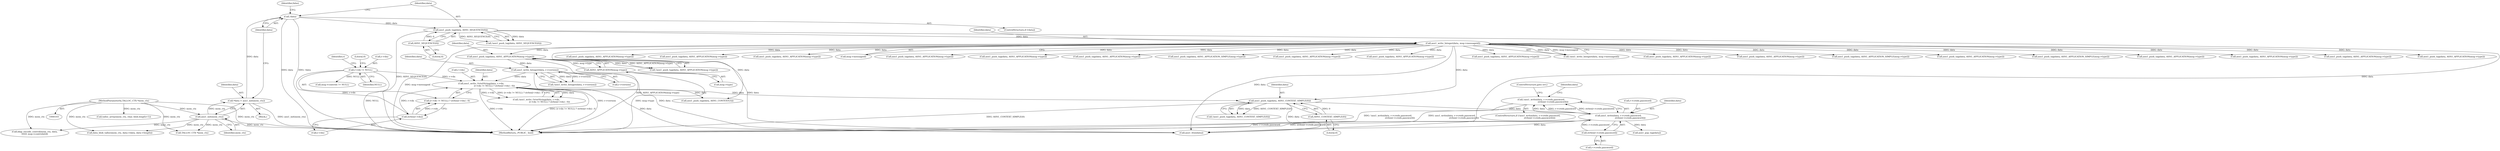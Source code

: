 digraph "0_samba_530d50a1abdcdf4d1775652d4c456c1274d83d8d@API" {
"1000201" [label="(Call,!asn1_write(data, r->creds.password,\n                                  strlen(r->creds.password)))"];
"1000202" [label="(Call,asn1_write(data, r->creds.password,\n                                  strlen(r->creds.password)))"];
"1000195" [label="(Call,asn1_push_tag(data, ASN1_CONTEXT_SIMPLE(0)))"];
"1000129" [label="(Call,asn1_write_Integer(data, msg->messageid))"];
"1000122" [label="(Call,asn1_push_tag(data, ASN1_SEQUENCE(0)))"];
"1000116" [label="(Call,!data)"];
"1000109" [label="(Call,*data = asn1_init(mem_ctx))"];
"1000111" [label="(Call,asn1_init(mem_ctx))"];
"1000106" [label="(MethodParameterIn,TALLOC_CTX *mem_ctx)"];
"1000124" [label="(Call,ASN1_SEQUENCE(0))"];
"1000170" [label="(Call,asn1_write_OctetString(data, r->dn,\n                                      (r->dn != NULL) ? strlen(r->dn) : 0))"];
"1000162" [label="(Call,asn1_write_Integer(data, r->version))"];
"1000153" [label="(Call,asn1_push_tag(data, ASN1_APPLICATION(msg->type)))"];
"1000155" [label="(Call,ASN1_APPLICATION(msg->type))"];
"1000181" [label="(Call,strlen(r->dn))"];
"1000176" [label="(Call,r->dn != NULL)"];
"1000197" [label="(Call,ASN1_CONTEXT_SIMPLE(0))"];
"1000209" [label="(Call,strlen(r->creds.password))"];
"1000506" [label="(Call,asn1_push_tag(data, ASN1_APPLICATION(msg->type)))"];
"1001414" [label="(Call,asn1_push_tag(data, ASN1_APPLICATION(msg->type)))"];
"1001611" [label="(Call,ldap_encode_control(mem_ctx, data,\n\t\t\t\t\t\t msg->controls[i]))"];
"1001233" [label="(Call,asn1_push_tag(data, ASN1_APPLICATION(msg->type)))"];
"1000119" [label="(Identifier,false)"];
"1001646" [label="(Call,data_blob_talloc(mem_ctx, data->data, data->length))"];
"1000171" [label="(Identifier,data)"];
"1001582" [label="(Call,msg->controls != NULL)"];
"1000112" [label="(Identifier,mem_ctx)"];
"1000198" [label="(Literal,0)"];
"1000215" [label="(ControlStructure,goto err;)"];
"1000154" [label="(Identifier,data)"];
"1001496" [label="(Call,asn1_push_tag(data, ASN1_APPLICATION(msg->type)))"];
"1000131" [label="(Call,msg->messageid)"];
"1000309" [label="(Call,asn1_push_tag(data, ASN1_APPLICATION(msg->type)))"];
"1000219" [label="(Identifier,data)"];
"1000125" [label="(Literal,0)"];
"1000871" [label="(Call,asn1_push_tag(data, ASN1_APPLICATION(msg->type)))"];
"1000185" [label="(Literal,0)"];
"1000107" [label="(Block,)"];
"1000204" [label="(Call,r->creds.password)"];
"1000172" [label="(Call,r->dn)"];
"1000676" [label="(Call,asn1_push_tag(data, ASN1_APPLICATION(msg->type)))"];
"1000161" [label="(Call,!asn1_write_Integer(data, r->version))"];
"1000155" [label="(Call,ASN1_APPLICATION(msg->type))"];
"1000353" [label="(Call,asn1_push_tag(data, ASN1_APPLICATION_SIMPLE(msg->type)))"];
"1000162" [label="(Call,asn1_write_Integer(data, r->version))"];
"1001376" [label="(Call,asn1_push_tag(data, ASN1_APPLICATION(msg->type)))"];
"1000201" [label="(Call,!asn1_write(data, r->creds.password,\n                                  strlen(r->creds.password)))"];
"1001310" [label="(Call,asn1_push_tag(data, ASN1_APPLICATION(msg->type)))"];
"1000170" [label="(Call,asn1_write_OctetString(data, r->dn,\n                                      (r->dn != NULL) ? strlen(r->dn) : 0))"];
"1000109" [label="(Call,*data = asn1_init(mem_ctx))"];
"1000110" [label="(Identifier,data)"];
"1000163" [label="(Identifier,data)"];
"1000181" [label="(Call,strlen(r->dn))"];
"1000182" [label="(Call,r->dn)"];
"1000123" [label="(Identifier,data)"];
"1000210" [label="(Call,r->creds.password)"];
"1001114" [label="(Call,asn1_push_tag(data, ASN1_APPLICATION(msg->type)))"];
"1000128" [label="(Call,!asn1_write_Integer(data, msg->messageid))"];
"1000195" [label="(Call,asn1_push_tag(data, ASN1_CONTEXT_SIMPLE(0)))"];
"1000379" [label="(Call,asn1_push_tag(data, ASN1_APPLICATION(msg->type)))"];
"1000203" [label="(Identifier,data)"];
"1000197" [label="(Call,ASN1_CONTEXT_SIMPLE(0))"];
"1000644" [label="(Call,asn1_push_tag(data, ASN1_APPLICATION(msg->type)))"];
"1001044" [label="(Call,asn1_push_tag(data, ASN1_APPLICATION_SIMPLE(msg->type)))"];
"1000124" [label="(Call,ASN1_SEQUENCE(0))"];
"1000177" [label="(Call,r->dn)"];
"1000839" [label="(Call,asn1_push_tag(data, ASN1_APPLICATION(msg->type)))"];
"1000180" [label="(Identifier,NULL)"];
"1000183" [label="(Identifier,r)"];
"1000152" [label="(Call,!asn1_push_tag(data, ASN1_APPLICATION(msg->type)))"];
"1000176" [label="(Call,r->dn != NULL)"];
"1000164" [label="(Call,r->version)"];
"1000121" [label="(Call,!asn1_push_tag(data, ASN1_SEQUENCE(0)))"];
"1000209" [label="(Call,strlen(r->creds.password))"];
"1000218" [label="(Call,asn1_pop_tag(data))"];
"1000194" [label="(Call,!asn1_push_tag(data, ASN1_CONTEXT_SIMPLE(0)))"];
"1001342" [label="(Call,asn1_push_tag(data, ASN1_APPLICATION_SIMPLE(msg->type)))"];
"1000111" [label="(Call,asn1_init(mem_ctx))"];
"1000129" [label="(Call,asn1_write_Integer(data, msg->messageid))"];
"1001201" [label="(Call,asn1_push_tag(data, ASN1_APPLICATION(msg->type)))"];
"1000106" [label="(MethodParameterIn,TALLOC_CTX *mem_ctx)"];
"1000169" [label="(Call,!asn1_write_OctetString(data, r->dn,\n                                      (r->dn != NULL) ? strlen(r->dn) : 0))"];
"1001659" [label="(Call,asn1_free(data))"];
"1001664" [label="(Call,TALLOC_CTX *mem_ctx)"];
"1000156" [label="(Call,msg->type)"];
"1001696" [label="(MethodReturn,_PUBLIC_ bool)"];
"1001082" [label="(Call,asn1_push_tag(data, ASN1_APPLICATION(msg->type)))"];
"1000115" [label="(ControlStructure,if (!data))"];
"1000153" [label="(Call,asn1_push_tag(data, ASN1_APPLICATION(msg->type)))"];
"1001671" [label="(Call,talloc_array(mem_ctx, char, blob.length+1))"];
"1000175" [label="(Call,(r->dn != NULL) ? strlen(r->dn) : 0)"];
"1000196" [label="(Identifier,data)"];
"1000130" [label="(Identifier,data)"];
"1000116" [label="(Call,!data)"];
"1000117" [label="(Identifier,data)"];
"1000202" [label="(Call,asn1_write(data, r->creds.password,\n                                  strlen(r->creds.password)))"];
"1001012" [label="(Call,asn1_push_tag(data, ASN1_APPLICATION(msg->type)))"];
"1000200" [label="(ControlStructure,if (!asn1_write(data, r->creds.password,\n                                  strlen(r->creds.password))))"];
"1000122" [label="(Call,asn1_push_tag(data, ASN1_SEQUENCE(0)))"];
"1000225" [label="(Call,asn1_push_tag(data, ASN1_CONTEXT(3)))"];
"1000201" -> "1000200"  [label="AST: "];
"1000201" -> "1000202"  [label="CFG: "];
"1000202" -> "1000201"  [label="AST: "];
"1000215" -> "1000201"  [label="CFG: "];
"1000219" -> "1000201"  [label="CFG: "];
"1000201" -> "1001696"  [label="DDG: !asn1_write(data, r->creds.password,\n                                  strlen(r->creds.password))"];
"1000201" -> "1001696"  [label="DDG: asn1_write(data, r->creds.password,\n                                  strlen(r->creds.password))"];
"1000202" -> "1000201"  [label="DDG: data"];
"1000202" -> "1000201"  [label="DDG: r->creds.password"];
"1000202" -> "1000201"  [label="DDG: strlen(r->creds.password)"];
"1000202" -> "1000209"  [label="CFG: "];
"1000203" -> "1000202"  [label="AST: "];
"1000204" -> "1000202"  [label="AST: "];
"1000209" -> "1000202"  [label="AST: "];
"1000202" -> "1001696"  [label="DDG: strlen(r->creds.password)"];
"1000202" -> "1001696"  [label="DDG: r->creds.password"];
"1000195" -> "1000202"  [label="DDG: data"];
"1000209" -> "1000202"  [label="DDG: r->creds.password"];
"1000202" -> "1000218"  [label="DDG: data"];
"1000202" -> "1001659"  [label="DDG: data"];
"1000195" -> "1000194"  [label="AST: "];
"1000195" -> "1000197"  [label="CFG: "];
"1000196" -> "1000195"  [label="AST: "];
"1000197" -> "1000195"  [label="AST: "];
"1000194" -> "1000195"  [label="CFG: "];
"1000195" -> "1001696"  [label="DDG: ASN1_CONTEXT_SIMPLE(0)"];
"1000195" -> "1000194"  [label="DDG: data"];
"1000195" -> "1000194"  [label="DDG: ASN1_CONTEXT_SIMPLE(0)"];
"1000129" -> "1000195"  [label="DDG: data"];
"1000170" -> "1000195"  [label="DDG: data"];
"1000197" -> "1000195"  [label="DDG: 0"];
"1000195" -> "1001659"  [label="DDG: data"];
"1000129" -> "1000128"  [label="AST: "];
"1000129" -> "1000131"  [label="CFG: "];
"1000130" -> "1000129"  [label="AST: "];
"1000131" -> "1000129"  [label="AST: "];
"1000128" -> "1000129"  [label="CFG: "];
"1000129" -> "1001696"  [label="DDG: msg->messageid"];
"1000129" -> "1000128"  [label="DDG: data"];
"1000129" -> "1000128"  [label="DDG: msg->messageid"];
"1000122" -> "1000129"  [label="DDG: data"];
"1000129" -> "1000153"  [label="DDG: data"];
"1000129" -> "1000225"  [label="DDG: data"];
"1000129" -> "1000309"  [label="DDG: data"];
"1000129" -> "1000353"  [label="DDG: data"];
"1000129" -> "1000379"  [label="DDG: data"];
"1000129" -> "1000506"  [label="DDG: data"];
"1000129" -> "1000644"  [label="DDG: data"];
"1000129" -> "1000676"  [label="DDG: data"];
"1000129" -> "1000839"  [label="DDG: data"];
"1000129" -> "1000871"  [label="DDG: data"];
"1000129" -> "1001012"  [label="DDG: data"];
"1000129" -> "1001044"  [label="DDG: data"];
"1000129" -> "1001082"  [label="DDG: data"];
"1000129" -> "1001114"  [label="DDG: data"];
"1000129" -> "1001201"  [label="DDG: data"];
"1000129" -> "1001233"  [label="DDG: data"];
"1000129" -> "1001310"  [label="DDG: data"];
"1000129" -> "1001342"  [label="DDG: data"];
"1000129" -> "1001376"  [label="DDG: data"];
"1000129" -> "1001414"  [label="DDG: data"];
"1000129" -> "1001496"  [label="DDG: data"];
"1000129" -> "1001659"  [label="DDG: data"];
"1000122" -> "1000121"  [label="AST: "];
"1000122" -> "1000124"  [label="CFG: "];
"1000123" -> "1000122"  [label="AST: "];
"1000124" -> "1000122"  [label="AST: "];
"1000121" -> "1000122"  [label="CFG: "];
"1000122" -> "1001696"  [label="DDG: ASN1_SEQUENCE(0)"];
"1000122" -> "1000121"  [label="DDG: data"];
"1000122" -> "1000121"  [label="DDG: ASN1_SEQUENCE(0)"];
"1000116" -> "1000122"  [label="DDG: data"];
"1000124" -> "1000122"  [label="DDG: 0"];
"1000122" -> "1001659"  [label="DDG: data"];
"1000116" -> "1000115"  [label="AST: "];
"1000116" -> "1000117"  [label="CFG: "];
"1000117" -> "1000116"  [label="AST: "];
"1000119" -> "1000116"  [label="CFG: "];
"1000123" -> "1000116"  [label="CFG: "];
"1000116" -> "1001696"  [label="DDG: data"];
"1000116" -> "1001696"  [label="DDG: !data"];
"1000109" -> "1000116"  [label="DDG: data"];
"1000109" -> "1000107"  [label="AST: "];
"1000109" -> "1000111"  [label="CFG: "];
"1000110" -> "1000109"  [label="AST: "];
"1000111" -> "1000109"  [label="AST: "];
"1000117" -> "1000109"  [label="CFG: "];
"1000109" -> "1001696"  [label="DDG: asn1_init(mem_ctx)"];
"1000111" -> "1000109"  [label="DDG: mem_ctx"];
"1000111" -> "1000112"  [label="CFG: "];
"1000112" -> "1000111"  [label="AST: "];
"1000111" -> "1001696"  [label="DDG: mem_ctx"];
"1000106" -> "1000111"  [label="DDG: mem_ctx"];
"1000111" -> "1001611"  [label="DDG: mem_ctx"];
"1000111" -> "1001646"  [label="DDG: mem_ctx"];
"1000111" -> "1001664"  [label="DDG: mem_ctx"];
"1000106" -> "1000103"  [label="AST: "];
"1000106" -> "1001696"  [label="DDG: mem_ctx"];
"1000106" -> "1001611"  [label="DDG: mem_ctx"];
"1000106" -> "1001646"  [label="DDG: mem_ctx"];
"1000106" -> "1001664"  [label="DDG: mem_ctx"];
"1000106" -> "1001671"  [label="DDG: mem_ctx"];
"1000124" -> "1000125"  [label="CFG: "];
"1000125" -> "1000124"  [label="AST: "];
"1000170" -> "1000169"  [label="AST: "];
"1000170" -> "1000175"  [label="CFG: "];
"1000171" -> "1000170"  [label="AST: "];
"1000172" -> "1000170"  [label="AST: "];
"1000175" -> "1000170"  [label="AST: "];
"1000169" -> "1000170"  [label="CFG: "];
"1000170" -> "1001696"  [label="DDG: r->dn"];
"1000170" -> "1001696"  [label="DDG: (r->dn != NULL) ? strlen(r->dn) : 0"];
"1000170" -> "1000169"  [label="DDG: data"];
"1000170" -> "1000169"  [label="DDG: r->dn"];
"1000170" -> "1000169"  [label="DDG: (r->dn != NULL) ? strlen(r->dn) : 0"];
"1000162" -> "1000170"  [label="DDG: data"];
"1000181" -> "1000170"  [label="DDG: r->dn"];
"1000176" -> "1000170"  [label="DDG: r->dn"];
"1000170" -> "1000225"  [label="DDG: data"];
"1000170" -> "1001659"  [label="DDG: data"];
"1000162" -> "1000161"  [label="AST: "];
"1000162" -> "1000164"  [label="CFG: "];
"1000163" -> "1000162"  [label="AST: "];
"1000164" -> "1000162"  [label="AST: "];
"1000161" -> "1000162"  [label="CFG: "];
"1000162" -> "1001696"  [label="DDG: r->version"];
"1000162" -> "1000161"  [label="DDG: data"];
"1000162" -> "1000161"  [label="DDG: r->version"];
"1000153" -> "1000162"  [label="DDG: data"];
"1000162" -> "1001659"  [label="DDG: data"];
"1000153" -> "1000152"  [label="AST: "];
"1000153" -> "1000155"  [label="CFG: "];
"1000154" -> "1000153"  [label="AST: "];
"1000155" -> "1000153"  [label="AST: "];
"1000152" -> "1000153"  [label="CFG: "];
"1000153" -> "1001696"  [label="DDG: ASN1_APPLICATION(msg->type)"];
"1000153" -> "1000152"  [label="DDG: data"];
"1000153" -> "1000152"  [label="DDG: ASN1_APPLICATION(msg->type)"];
"1000155" -> "1000153"  [label="DDG: msg->type"];
"1000153" -> "1001659"  [label="DDG: data"];
"1000155" -> "1000156"  [label="CFG: "];
"1000156" -> "1000155"  [label="AST: "];
"1000155" -> "1001696"  [label="DDG: msg->type"];
"1000181" -> "1000175"  [label="AST: "];
"1000181" -> "1000182"  [label="CFG: "];
"1000182" -> "1000181"  [label="AST: "];
"1000175" -> "1000181"  [label="CFG: "];
"1000181" -> "1000175"  [label="DDG: r->dn"];
"1000176" -> "1000181"  [label="DDG: r->dn"];
"1000176" -> "1000175"  [label="AST: "];
"1000176" -> "1000180"  [label="CFG: "];
"1000177" -> "1000176"  [label="AST: "];
"1000180" -> "1000176"  [label="AST: "];
"1000183" -> "1000176"  [label="CFG: "];
"1000185" -> "1000176"  [label="CFG: "];
"1000176" -> "1001696"  [label="DDG: NULL"];
"1000176" -> "1001582"  [label="DDG: NULL"];
"1000197" -> "1000198"  [label="CFG: "];
"1000198" -> "1000197"  [label="AST: "];
"1000209" -> "1000210"  [label="CFG: "];
"1000210" -> "1000209"  [label="AST: "];
}
